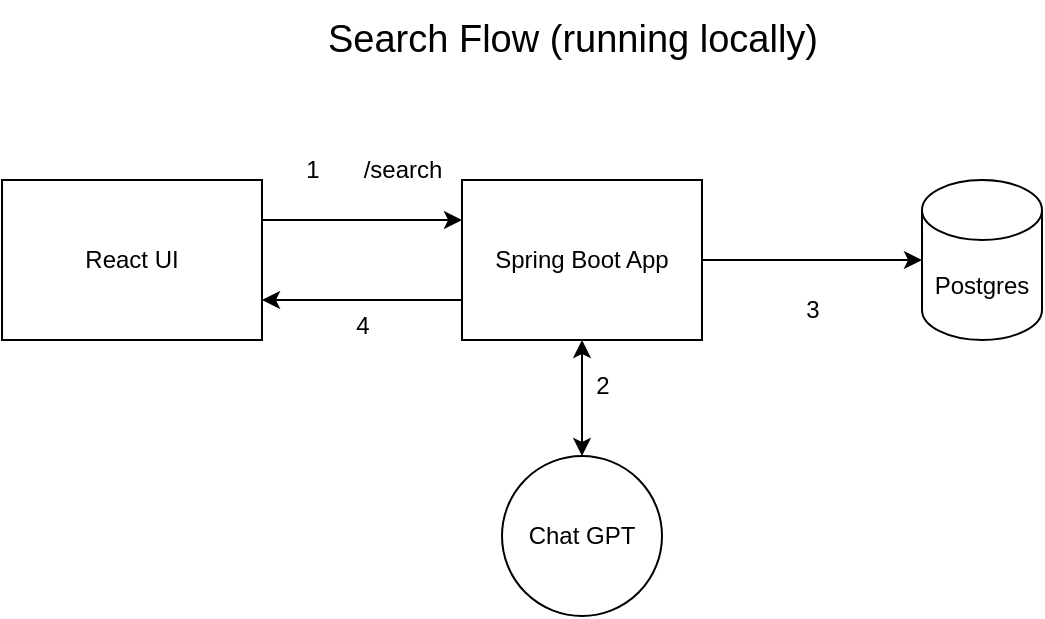 <mxfile version="24.7.16">
  <diagram name="Page-1" id="eolxBy9lrnrE16EK-n6i">
    <mxGraphModel dx="2074" dy="1121" grid="1" gridSize="10" guides="1" tooltips="1" connect="1" arrows="1" fold="1" page="1" pageScale="1" pageWidth="850" pageHeight="1100" math="0" shadow="0">
      <root>
        <mxCell id="0" />
        <mxCell id="1" parent="0" />
        <mxCell id="9-m_0JWrrq6i_i4lzONN-14" style="edgeStyle=orthogonalEdgeStyle;rounded=0;orthogonalLoop=1;jettySize=auto;html=1;exitX=1;exitY=0.25;exitDx=0;exitDy=0;entryX=0;entryY=0.25;entryDx=0;entryDy=0;" edge="1" parent="1" source="9-m_0JWrrq6i_i4lzONN-1" target="9-m_0JWrrq6i_i4lzONN-5">
          <mxGeometry relative="1" as="geometry" />
        </mxCell>
        <mxCell id="9-m_0JWrrq6i_i4lzONN-1" value="React UI" style="rounded=0;whiteSpace=wrap;html=1;" vertex="1" parent="1">
          <mxGeometry x="20" y="430" width="130" height="80" as="geometry" />
        </mxCell>
        <mxCell id="9-m_0JWrrq6i_i4lzONN-3" value="Search Flow (running locally)" style="text;html=1;align=center;verticalAlign=middle;resizable=0;points=[];autosize=1;strokeColor=none;fillColor=none;fontSize=19;" vertex="1" parent="1">
          <mxGeometry x="170" y="340" width="270" height="40" as="geometry" />
        </mxCell>
        <mxCell id="9-m_0JWrrq6i_i4lzONN-4" value="/search" style="text;html=1;align=center;verticalAlign=middle;resizable=0;points=[];autosize=1;strokeColor=none;fillColor=none;" vertex="1" parent="1">
          <mxGeometry x="190" y="410" width="60" height="30" as="geometry" />
        </mxCell>
        <mxCell id="9-m_0JWrrq6i_i4lzONN-15" style="edgeStyle=orthogonalEdgeStyle;rounded=0;orthogonalLoop=1;jettySize=auto;html=1;exitX=0;exitY=0.75;exitDx=0;exitDy=0;entryX=1;entryY=0.75;entryDx=0;entryDy=0;" edge="1" parent="1" source="9-m_0JWrrq6i_i4lzONN-5" target="9-m_0JWrrq6i_i4lzONN-1">
          <mxGeometry relative="1" as="geometry" />
        </mxCell>
        <mxCell id="9-m_0JWrrq6i_i4lzONN-5" value="Spring Boot App" style="rounded=0;whiteSpace=wrap;html=1;" vertex="1" parent="1">
          <mxGeometry x="250" y="430" width="120" height="80" as="geometry" />
        </mxCell>
        <mxCell id="9-m_0JWrrq6i_i4lzONN-6" value="Chat GPT" style="ellipse;whiteSpace=wrap;html=1;rounded=0;" vertex="1" parent="1">
          <mxGeometry x="270" y="568" width="80" height="80" as="geometry" />
        </mxCell>
        <mxCell id="9-m_0JWrrq6i_i4lzONN-9" value="" style="endArrow=classic;startArrow=classic;html=1;rounded=0;exitX=0.5;exitY=0;exitDx=0;exitDy=0;entryX=0.5;entryY=1;entryDx=0;entryDy=0;" edge="1" parent="1" source="9-m_0JWrrq6i_i4lzONN-6" target="9-m_0JWrrq6i_i4lzONN-5">
          <mxGeometry width="50" height="50" relative="1" as="geometry">
            <mxPoint x="400" y="600" as="sourcePoint" />
            <mxPoint x="450" y="550" as="targetPoint" />
            <Array as="points" />
          </mxGeometry>
        </mxCell>
        <mxCell id="9-m_0JWrrq6i_i4lzONN-10" value="1" style="text;html=1;align=center;verticalAlign=middle;resizable=0;points=[];autosize=1;strokeColor=none;fillColor=none;" vertex="1" parent="1">
          <mxGeometry x="160" y="410" width="30" height="30" as="geometry" />
        </mxCell>
        <mxCell id="9-m_0JWrrq6i_i4lzONN-11" value="2" style="text;html=1;align=center;verticalAlign=middle;resizable=0;points=[];autosize=1;strokeColor=none;fillColor=none;" vertex="1" parent="1">
          <mxGeometry x="305" y="518" width="30" height="30" as="geometry" />
        </mxCell>
        <mxCell id="9-m_0JWrrq6i_i4lzONN-16" value="Postgres" style="shape=cylinder3;whiteSpace=wrap;html=1;boundedLbl=1;backgroundOutline=1;size=15;" vertex="1" parent="1">
          <mxGeometry x="480" y="430" width="60" height="80" as="geometry" />
        </mxCell>
        <mxCell id="9-m_0JWrrq6i_i4lzONN-17" style="edgeStyle=orthogonalEdgeStyle;rounded=0;orthogonalLoop=1;jettySize=auto;html=1;exitX=1;exitY=0.5;exitDx=0;exitDy=0;entryX=0;entryY=0.5;entryDx=0;entryDy=0;entryPerimeter=0;" edge="1" parent="1" source="9-m_0JWrrq6i_i4lzONN-5" target="9-m_0JWrrq6i_i4lzONN-16">
          <mxGeometry relative="1" as="geometry" />
        </mxCell>
        <mxCell id="9-m_0JWrrq6i_i4lzONN-18" value="3" style="text;html=1;align=center;verticalAlign=middle;resizable=0;points=[];autosize=1;strokeColor=none;fillColor=none;" vertex="1" parent="1">
          <mxGeometry x="410" y="480" width="30" height="30" as="geometry" />
        </mxCell>
        <mxCell id="9-m_0JWrrq6i_i4lzONN-19" value="4" style="text;html=1;align=center;verticalAlign=middle;resizable=0;points=[];autosize=1;strokeColor=none;fillColor=none;" vertex="1" parent="1">
          <mxGeometry x="185" y="488" width="30" height="30" as="geometry" />
        </mxCell>
      </root>
    </mxGraphModel>
  </diagram>
</mxfile>
